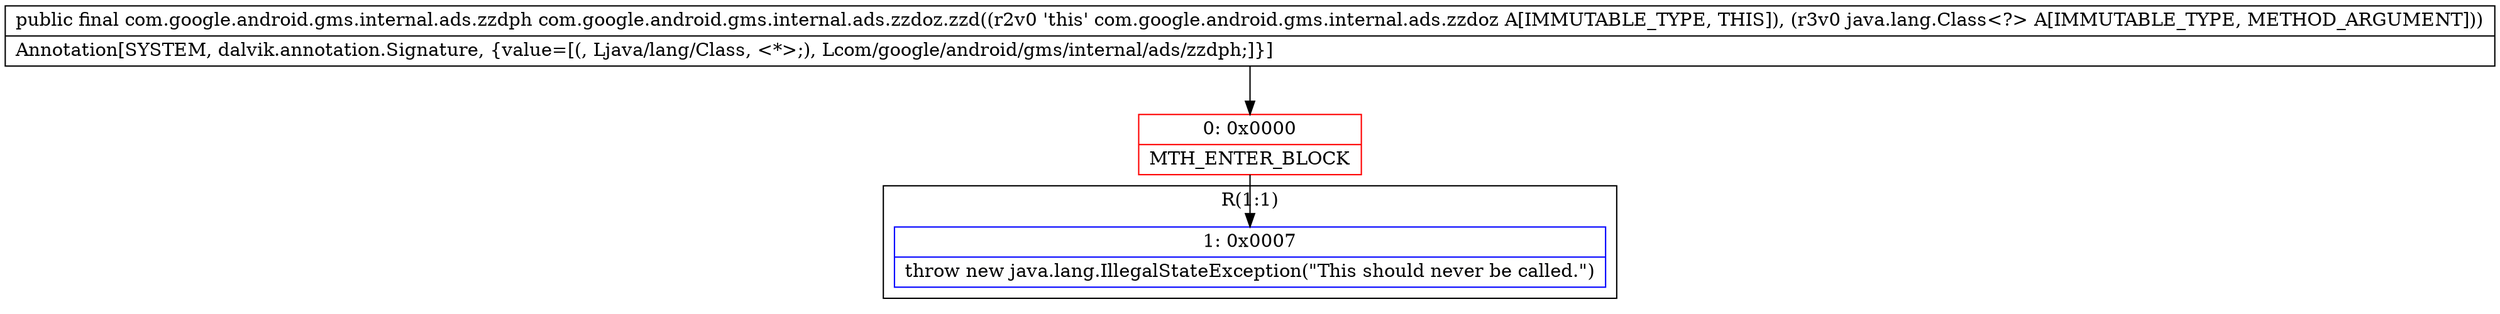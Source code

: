 digraph "CFG forcom.google.android.gms.internal.ads.zzdoz.zzd(Ljava\/lang\/Class;)Lcom\/google\/android\/gms\/internal\/ads\/zzdph;" {
subgraph cluster_Region_90746275 {
label = "R(1:1)";
node [shape=record,color=blue];
Node_1 [shape=record,label="{1\:\ 0x0007|throw new java.lang.IllegalStateException(\"This should never be called.\")\l}"];
}
Node_0 [shape=record,color=red,label="{0\:\ 0x0000|MTH_ENTER_BLOCK\l}"];
MethodNode[shape=record,label="{public final com.google.android.gms.internal.ads.zzdph com.google.android.gms.internal.ads.zzdoz.zzd((r2v0 'this' com.google.android.gms.internal.ads.zzdoz A[IMMUTABLE_TYPE, THIS]), (r3v0 java.lang.Class\<?\> A[IMMUTABLE_TYPE, METHOD_ARGUMENT]))  | Annotation[SYSTEM, dalvik.annotation.Signature, \{value=[(, Ljava\/lang\/Class, \<*\>;), Lcom\/google\/android\/gms\/internal\/ads\/zzdph;]\}]\l}"];
MethodNode -> Node_0;
Node_0 -> Node_1;
}

